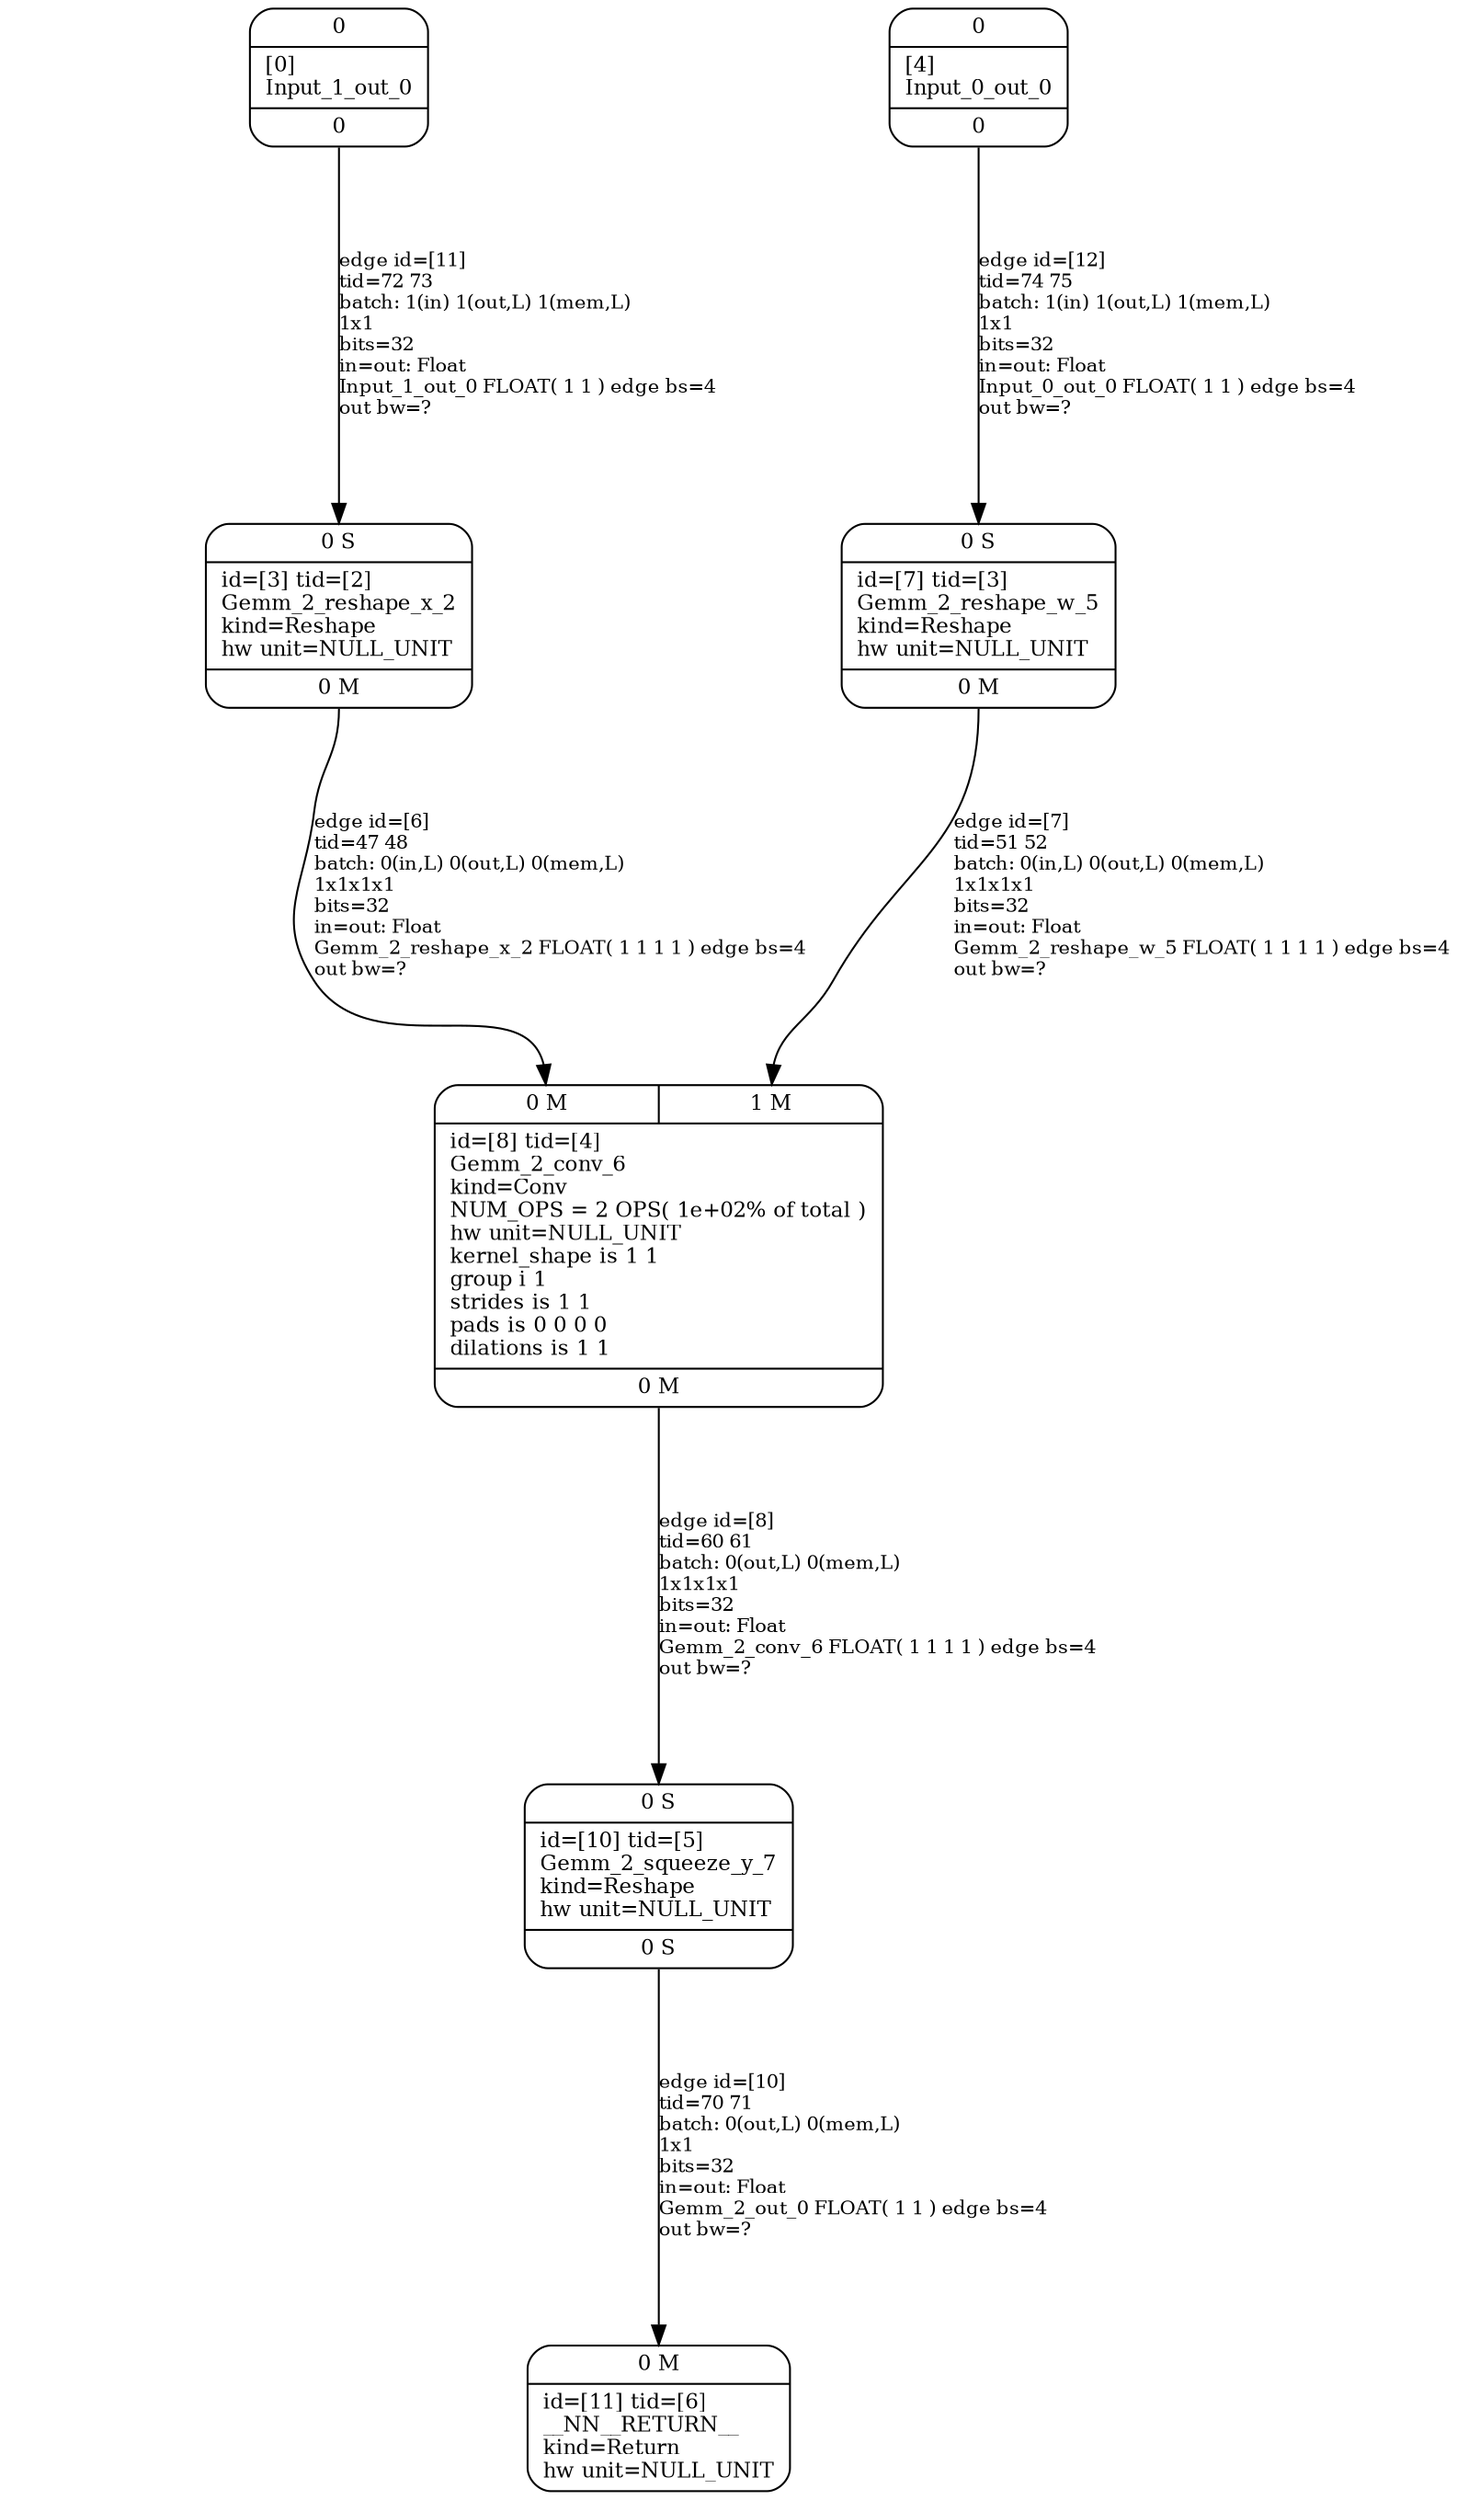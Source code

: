 digraph G {
graph [ fontsize=11 ];
node [ fontsize=11 ];
edge [ fontsize=10 ];
rankdir=BU
ranksep=1.5
nodesep=1
splines=spline
compound=true
Graphinfo [ label="" shape=plaintext, style=rounded, color=black, fontname="Arial-Bold" ];
Input_1_out_0 [ label="{ { <i0> 0} |  [0]\lInput_1_out_0 | { <o0> 0} }", shape=record, color=black, style=rounded  ] ;
Input_0_out_0 [ label="{ { <i0> 0} |  [4]\lInput_0_out_0 | { <o0> 0} }", shape=record, color=black, style=rounded  ] ;
Gemm_2_reshape_x_2 [ label="{ { < i0>  0 S } | id=[3] tid=[2]\lGemm_2_reshape_x_2\lkind=Reshape\lhw unit=NULL_UNIT\l | { < o0>  0 M } }", shape=record, color=black, style=rounded  ] ;
Gemm_2_reshape_w_5 [ label="{ { < i0>  0 S } | id=[7] tid=[3]\lGemm_2_reshape_w_5\lkind=Reshape\lhw unit=NULL_UNIT\l | { < o0>  0 M } }", shape=record, color=black, style=rounded  ] ;
Gemm_2_conv_6 [ label="{ { < i0>  0 M  | < i1>  1 M } | id=[8] tid=[4]\lGemm_2_conv_6\lkind=Conv\lNUM_OPS = 2 OPS( 1e+02% of total )\lhw unit=NULL_UNIT\lkernel_shape is 1 1\lgroup i 1\lstrides is 1 1\lpads is 0 0 0 0\ldilations is 1 1\l | { < o0>  0 M } }", shape=record, color=black, style=rounded  ] ;
Gemm_2_squeeze_y_7 [ label="{ { < i0>  0 S } | id=[10] tid=[5]\lGemm_2_squeeze_y_7\lkind=Reshape\lhw unit=NULL_UNIT\l | { < o0>  0 S } }", shape=record, color=black, style=rounded  ] ;
__NN__RETURN__ [ label="{ { < i0>  0 M } | id=[11] tid=[6]\l__NN__RETURN__\lkind=Return\lhw unit=NULL_UNIT\l}", shape=record, color=black, style=rounded  ] ;
Gemm_2_reshape_x_2:o0:s->Gemm_2_conv_6:i0:n [ label="edge id=[6]\ltid=47 48\lbatch: 0(in,L) 0(out,L) 0(mem,L) \l1x1x1x1\lbits=32\lin=out: Float\lGemm_2_reshape_x_2 FLOAT( 1 1 1 1 ) edge bs=4\lout bw=?\l" ]; 
Gemm_2_reshape_w_5:o0:s->Gemm_2_conv_6:i1:n [ label="edge id=[7]\ltid=51 52\lbatch: 0(in,L) 0(out,L) 0(mem,L) \l1x1x1x1\lbits=32\lin=out: Float\lGemm_2_reshape_w_5 FLOAT( 1 1 1 1 ) edge bs=4\lout bw=?\l" ]; 
Gemm_2_conv_6:o0:s->Gemm_2_squeeze_y_7:i0:n [ label="edge id=[8]\ltid=60 61\lbatch: 0(out,L) 0(mem,L) \l1x1x1x1\lbits=32\lin=out: Float\lGemm_2_conv_6 FLOAT( 1 1 1 1 ) edge bs=4\lout bw=?\l" ]; 
Gemm_2_squeeze_y_7:o0:s->__NN__RETURN__:i0:n [ label="edge id=[10]\ltid=70 71\lbatch: 0(out,L) 0(mem,L) \l1x1\lbits=32\lin=out: Float\lGemm_2_out_0 FLOAT( 1 1 ) edge bs=4\lout bw=?\l" ]; 
Input_1_out_0:o0:s->Gemm_2_reshape_x_2:i0:n [ label="edge id=[11]\ltid=72 73\lbatch: 1(in) 1(out,L) 1(mem,L) \l1x1\lbits=32\lin=out: Float\lInput_1_out_0 FLOAT( 1 1 ) edge bs=4\lout bw=?\l" ]; 
Input_0_out_0:o0:s->Gemm_2_reshape_w_5:i0:n [ label="edge id=[12]\ltid=74 75\lbatch: 1(in) 1(out,L) 1(mem,L) \l1x1\lbits=32\lin=out: Float\lInput_0_out_0 FLOAT( 1 1 ) edge bs=4\lout bw=?\l" ]; 
}
